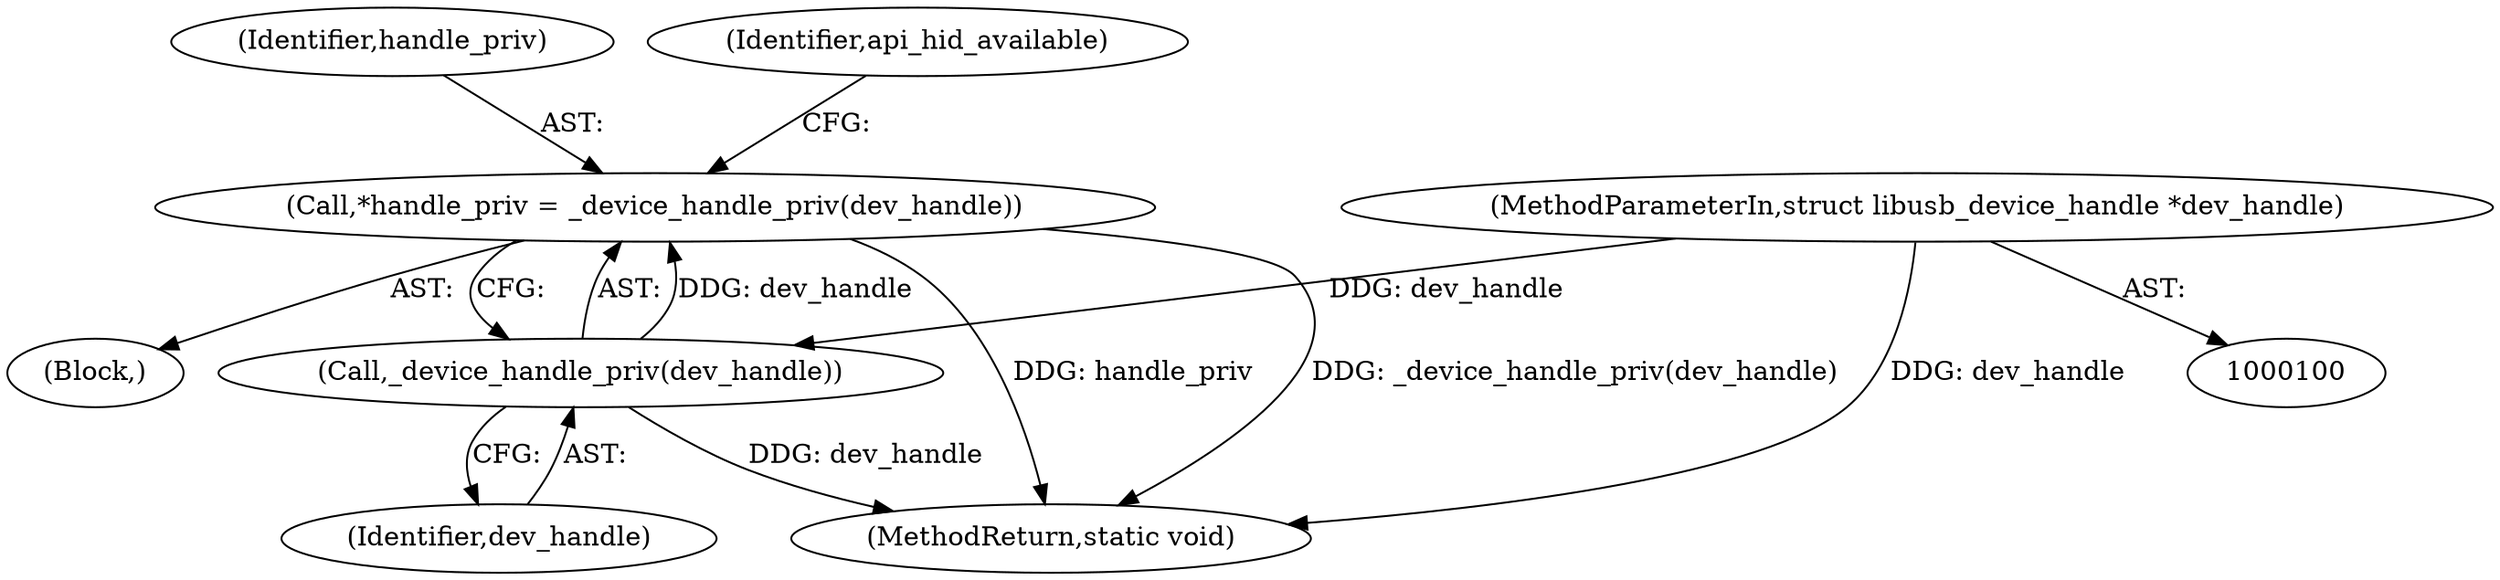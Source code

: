 digraph "1_Chrome_ac149a8d4371c0e01e0934fdd57b09e86f96b5b9_16@pointer" {
"1000112" [label="(Call,*handle_priv = _device_handle_priv(dev_handle))"];
"1000114" [label="(Call,_device_handle_priv(dev_handle))"];
"1000102" [label="(MethodParameterIn,struct libusb_device_handle *dev_handle)"];
"1000114" [label="(Call,_device_handle_priv(dev_handle))"];
"1000113" [label="(Identifier,handle_priv)"];
"1000120" [label="(Identifier,api_hid_available)"];
"1000103" [label="(Block,)"];
"1000112" [label="(Call,*handle_priv = _device_handle_priv(dev_handle))"];
"1000102" [label="(MethodParameterIn,struct libusb_device_handle *dev_handle)"];
"1000165" [label="(MethodReturn,static void)"];
"1000115" [label="(Identifier,dev_handle)"];
"1000112" -> "1000103"  [label="AST: "];
"1000112" -> "1000114"  [label="CFG: "];
"1000113" -> "1000112"  [label="AST: "];
"1000114" -> "1000112"  [label="AST: "];
"1000120" -> "1000112"  [label="CFG: "];
"1000112" -> "1000165"  [label="DDG: _device_handle_priv(dev_handle)"];
"1000112" -> "1000165"  [label="DDG: handle_priv"];
"1000114" -> "1000112"  [label="DDG: dev_handle"];
"1000114" -> "1000115"  [label="CFG: "];
"1000115" -> "1000114"  [label="AST: "];
"1000114" -> "1000165"  [label="DDG: dev_handle"];
"1000102" -> "1000114"  [label="DDG: dev_handle"];
"1000102" -> "1000100"  [label="AST: "];
"1000102" -> "1000165"  [label="DDG: dev_handle"];
}
